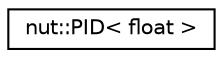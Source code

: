 digraph "クラス階層図"
{
 // LATEX_PDF_SIZE
  edge [fontname="Helvetica",fontsize="10",labelfontname="Helvetica",labelfontsize="10"];
  node [fontname="Helvetica",fontsize="10",shape=record];
  rankdir="LR";
  Node0 [label="nut::PID\< float \>",height=0.2,width=0.4,color="black", fillcolor="white", style="filled",URL="$d5/d5c/classnut_1_1_p_i_d.html",tooltip=" "];
}
